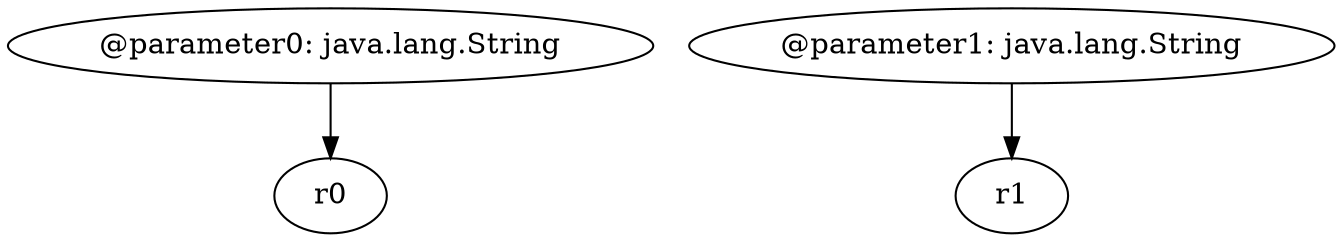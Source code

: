 digraph g {
0[label="@parameter0: java.lang.String"]
1[label="r0"]
0->1[label=""]
2[label="@parameter1: java.lang.String"]
3[label="r1"]
2->3[label=""]
}